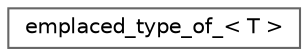 digraph "Graphical Class Hierarchy"
{
 // LATEX_PDF_SIZE
  bgcolor="transparent";
  edge [fontname=Helvetica,fontsize=10,labelfontname=Helvetica,labelfontsize=10];
  node [fontname=Helvetica,fontsize=10,shape=box,height=0.2,width=0.4];
  rankdir="LR";
  Node0 [id="Node000000",label="emplaced_type_of_\< T \>",height=0.2,width=0.4,color="grey40", fillcolor="white", style="filled",URL="$structemplaced__type__of___3_01_t_01_4.html",tooltip=" "];
}
